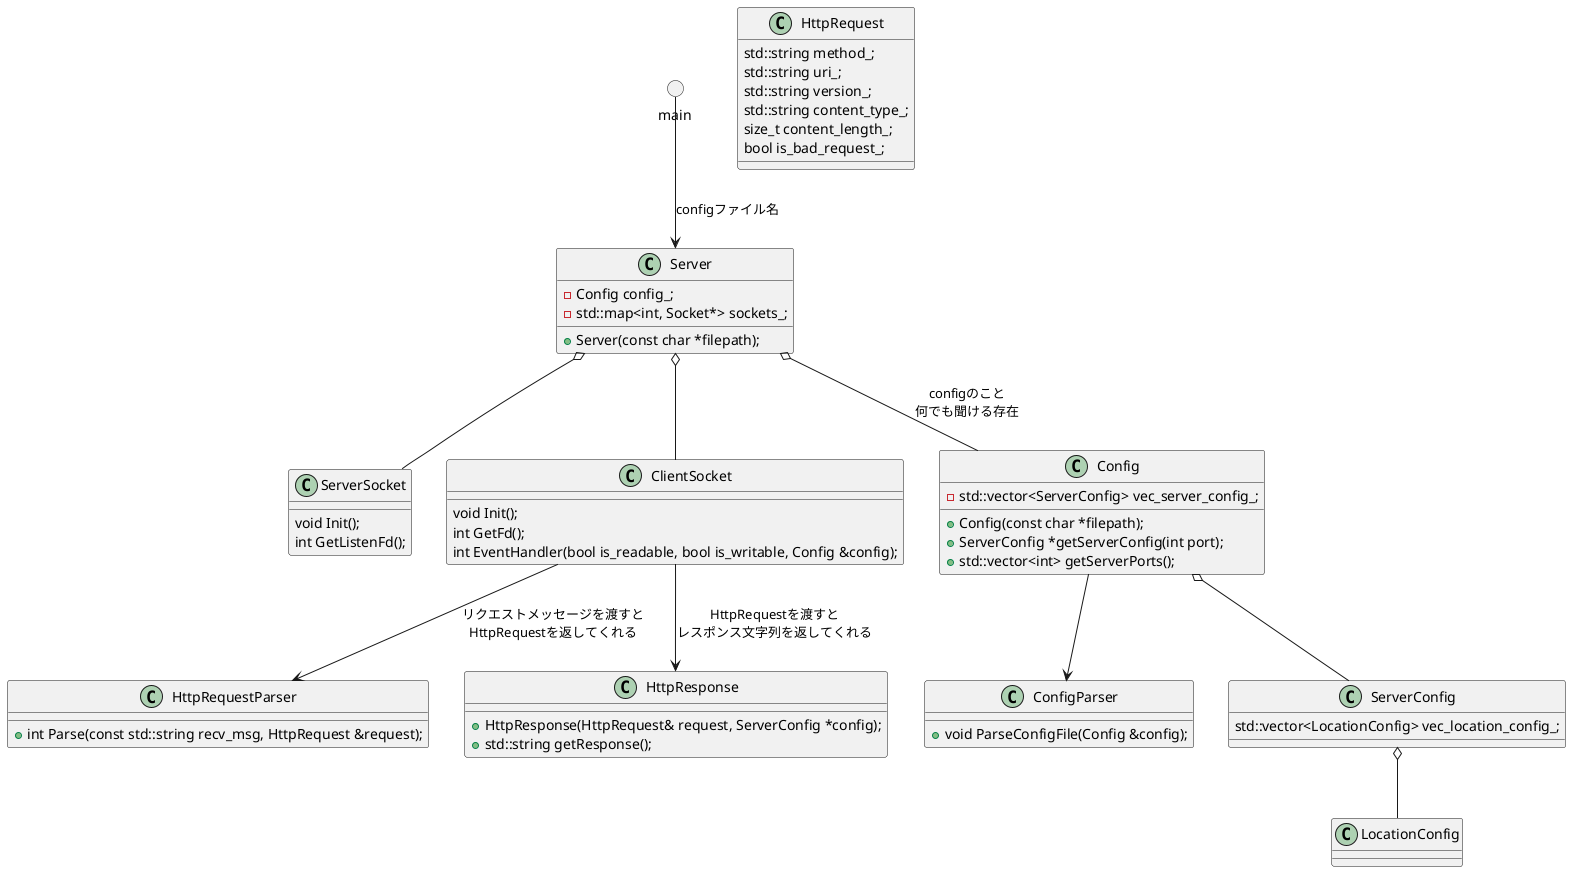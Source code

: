 @startuml

circle          main

class Server
{
	- Config config_;
	- std::map<int, Socket*> sockets_;
	+ Server(const char *filepath);
}
class ServerSocket
{
	void Init();
	int GetListenFd();
}
class ClientSocket
{
	void Init();
	int GetFd();
	int EventHandler(bool is_readable, bool is_writable, Config &config);

}
class ConfigParser
{
	+ void ParseConfigFile(Config &config);
}
class Config
{
	- std::vector<ServerConfig> vec_server_config_;
	+ Config(const char *filepath);
	+ ServerConfig *getServerConfig(int port);
	+ std::vector<int> getServerPorts();

}
class ServerConfig
{
	std::vector<LocationConfig> vec_location_config_;
}
class LocationConfig
{

}
class	HttpRequest
{
	std::string method_;
	std::string uri_;
	std::string version_;
	std::string content_type_;
	size_t content_length_;
	bool is_bad_request_;
}
class	HttpRequestParser
{
	+ int Parse(const std::string recv_msg, HttpRequest &request);
}

class	HttpResponse
{
	+ HttpResponse(HttpRequest& request, ServerConfig *config);
	+ std::string getResponse();
}


main --> Server : configファイル名
Server o-- Config : configのこと\n何でも聞ける存在
Server o-- ServerSocket
Server o-- ClientSocket
ClientSocket --> HttpRequestParser : リクエストメッセージを渡すと\nHttpRequestを返してくれる
Config o-- ServerConfig
Config --> ConfigParser
ServerConfig o-- LocationConfig
ClientSocket --> HttpResponse : HttpRequestを渡すと\nレスポンス文字列を返してくれる


@enduml
